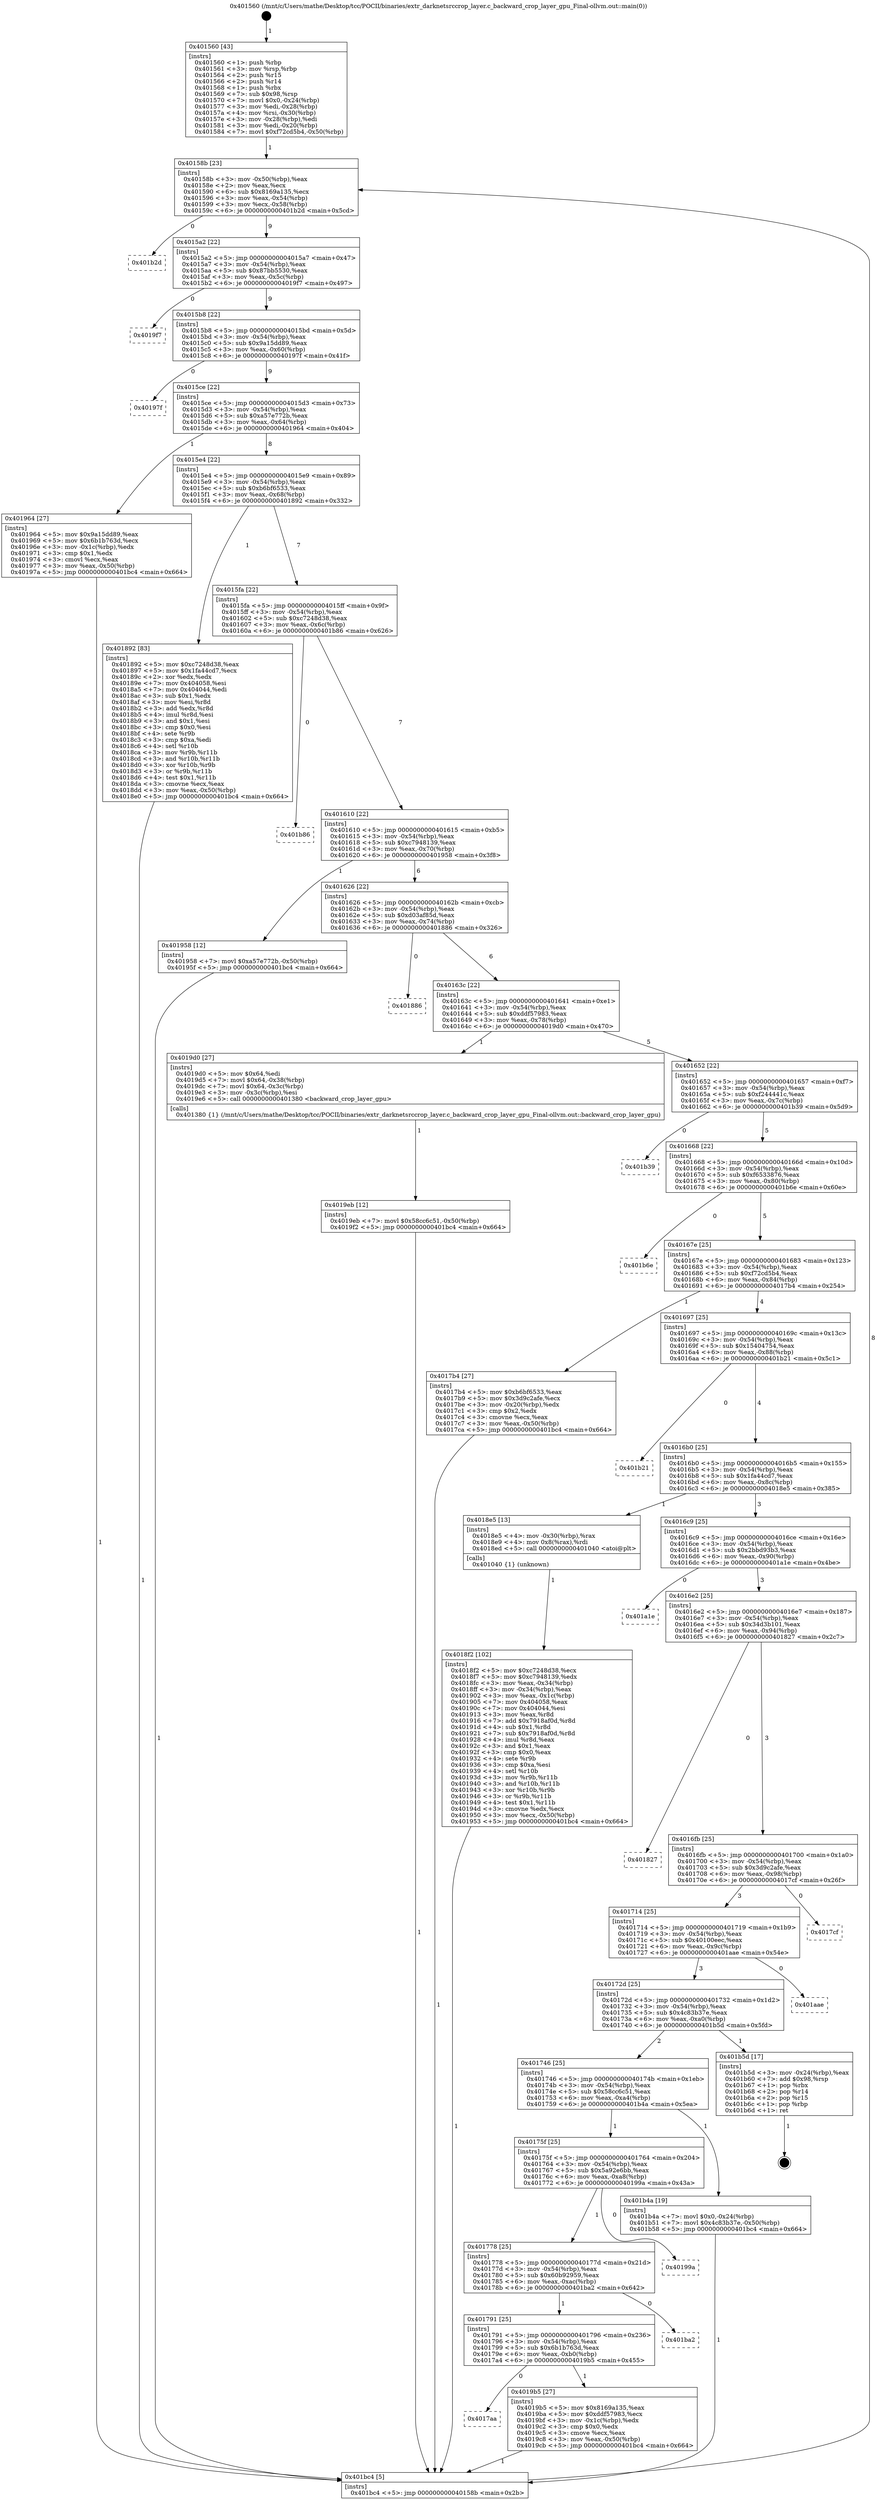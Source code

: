 digraph "0x401560" {
  label = "0x401560 (/mnt/c/Users/mathe/Desktop/tcc/POCII/binaries/extr_darknetsrccrop_layer.c_backward_crop_layer_gpu_Final-ollvm.out::main(0))"
  labelloc = "t"
  node[shape=record]

  Entry [label="",width=0.3,height=0.3,shape=circle,fillcolor=black,style=filled]
  "0x40158b" [label="{
     0x40158b [23]\l
     | [instrs]\l
     &nbsp;&nbsp;0x40158b \<+3\>: mov -0x50(%rbp),%eax\l
     &nbsp;&nbsp;0x40158e \<+2\>: mov %eax,%ecx\l
     &nbsp;&nbsp;0x401590 \<+6\>: sub $0x8169a135,%ecx\l
     &nbsp;&nbsp;0x401596 \<+3\>: mov %eax,-0x54(%rbp)\l
     &nbsp;&nbsp;0x401599 \<+3\>: mov %ecx,-0x58(%rbp)\l
     &nbsp;&nbsp;0x40159c \<+6\>: je 0000000000401b2d \<main+0x5cd\>\l
  }"]
  "0x401b2d" [label="{
     0x401b2d\l
  }", style=dashed]
  "0x4015a2" [label="{
     0x4015a2 [22]\l
     | [instrs]\l
     &nbsp;&nbsp;0x4015a2 \<+5\>: jmp 00000000004015a7 \<main+0x47\>\l
     &nbsp;&nbsp;0x4015a7 \<+3\>: mov -0x54(%rbp),%eax\l
     &nbsp;&nbsp;0x4015aa \<+5\>: sub $0x87bb5530,%eax\l
     &nbsp;&nbsp;0x4015af \<+3\>: mov %eax,-0x5c(%rbp)\l
     &nbsp;&nbsp;0x4015b2 \<+6\>: je 00000000004019f7 \<main+0x497\>\l
  }"]
  Exit [label="",width=0.3,height=0.3,shape=circle,fillcolor=black,style=filled,peripheries=2]
  "0x4019f7" [label="{
     0x4019f7\l
  }", style=dashed]
  "0x4015b8" [label="{
     0x4015b8 [22]\l
     | [instrs]\l
     &nbsp;&nbsp;0x4015b8 \<+5\>: jmp 00000000004015bd \<main+0x5d\>\l
     &nbsp;&nbsp;0x4015bd \<+3\>: mov -0x54(%rbp),%eax\l
     &nbsp;&nbsp;0x4015c0 \<+5\>: sub $0x9a15dd89,%eax\l
     &nbsp;&nbsp;0x4015c5 \<+3\>: mov %eax,-0x60(%rbp)\l
     &nbsp;&nbsp;0x4015c8 \<+6\>: je 000000000040197f \<main+0x41f\>\l
  }"]
  "0x4019eb" [label="{
     0x4019eb [12]\l
     | [instrs]\l
     &nbsp;&nbsp;0x4019eb \<+7\>: movl $0x58cc6c51,-0x50(%rbp)\l
     &nbsp;&nbsp;0x4019f2 \<+5\>: jmp 0000000000401bc4 \<main+0x664\>\l
  }"]
  "0x40197f" [label="{
     0x40197f\l
  }", style=dashed]
  "0x4015ce" [label="{
     0x4015ce [22]\l
     | [instrs]\l
     &nbsp;&nbsp;0x4015ce \<+5\>: jmp 00000000004015d3 \<main+0x73\>\l
     &nbsp;&nbsp;0x4015d3 \<+3\>: mov -0x54(%rbp),%eax\l
     &nbsp;&nbsp;0x4015d6 \<+5\>: sub $0xa57e772b,%eax\l
     &nbsp;&nbsp;0x4015db \<+3\>: mov %eax,-0x64(%rbp)\l
     &nbsp;&nbsp;0x4015de \<+6\>: je 0000000000401964 \<main+0x404\>\l
  }"]
  "0x4017aa" [label="{
     0x4017aa\l
  }", style=dashed]
  "0x401964" [label="{
     0x401964 [27]\l
     | [instrs]\l
     &nbsp;&nbsp;0x401964 \<+5\>: mov $0x9a15dd89,%eax\l
     &nbsp;&nbsp;0x401969 \<+5\>: mov $0x6b1b763d,%ecx\l
     &nbsp;&nbsp;0x40196e \<+3\>: mov -0x1c(%rbp),%edx\l
     &nbsp;&nbsp;0x401971 \<+3\>: cmp $0x1,%edx\l
     &nbsp;&nbsp;0x401974 \<+3\>: cmovl %ecx,%eax\l
     &nbsp;&nbsp;0x401977 \<+3\>: mov %eax,-0x50(%rbp)\l
     &nbsp;&nbsp;0x40197a \<+5\>: jmp 0000000000401bc4 \<main+0x664\>\l
  }"]
  "0x4015e4" [label="{
     0x4015e4 [22]\l
     | [instrs]\l
     &nbsp;&nbsp;0x4015e4 \<+5\>: jmp 00000000004015e9 \<main+0x89\>\l
     &nbsp;&nbsp;0x4015e9 \<+3\>: mov -0x54(%rbp),%eax\l
     &nbsp;&nbsp;0x4015ec \<+5\>: sub $0xb6bf6533,%eax\l
     &nbsp;&nbsp;0x4015f1 \<+3\>: mov %eax,-0x68(%rbp)\l
     &nbsp;&nbsp;0x4015f4 \<+6\>: je 0000000000401892 \<main+0x332\>\l
  }"]
  "0x4019b5" [label="{
     0x4019b5 [27]\l
     | [instrs]\l
     &nbsp;&nbsp;0x4019b5 \<+5\>: mov $0x8169a135,%eax\l
     &nbsp;&nbsp;0x4019ba \<+5\>: mov $0xddf57983,%ecx\l
     &nbsp;&nbsp;0x4019bf \<+3\>: mov -0x1c(%rbp),%edx\l
     &nbsp;&nbsp;0x4019c2 \<+3\>: cmp $0x0,%edx\l
     &nbsp;&nbsp;0x4019c5 \<+3\>: cmove %ecx,%eax\l
     &nbsp;&nbsp;0x4019c8 \<+3\>: mov %eax,-0x50(%rbp)\l
     &nbsp;&nbsp;0x4019cb \<+5\>: jmp 0000000000401bc4 \<main+0x664\>\l
  }"]
  "0x401892" [label="{
     0x401892 [83]\l
     | [instrs]\l
     &nbsp;&nbsp;0x401892 \<+5\>: mov $0xc7248d38,%eax\l
     &nbsp;&nbsp;0x401897 \<+5\>: mov $0x1fa44cd7,%ecx\l
     &nbsp;&nbsp;0x40189c \<+2\>: xor %edx,%edx\l
     &nbsp;&nbsp;0x40189e \<+7\>: mov 0x404058,%esi\l
     &nbsp;&nbsp;0x4018a5 \<+7\>: mov 0x404044,%edi\l
     &nbsp;&nbsp;0x4018ac \<+3\>: sub $0x1,%edx\l
     &nbsp;&nbsp;0x4018af \<+3\>: mov %esi,%r8d\l
     &nbsp;&nbsp;0x4018b2 \<+3\>: add %edx,%r8d\l
     &nbsp;&nbsp;0x4018b5 \<+4\>: imul %r8d,%esi\l
     &nbsp;&nbsp;0x4018b9 \<+3\>: and $0x1,%esi\l
     &nbsp;&nbsp;0x4018bc \<+3\>: cmp $0x0,%esi\l
     &nbsp;&nbsp;0x4018bf \<+4\>: sete %r9b\l
     &nbsp;&nbsp;0x4018c3 \<+3\>: cmp $0xa,%edi\l
     &nbsp;&nbsp;0x4018c6 \<+4\>: setl %r10b\l
     &nbsp;&nbsp;0x4018ca \<+3\>: mov %r9b,%r11b\l
     &nbsp;&nbsp;0x4018cd \<+3\>: and %r10b,%r11b\l
     &nbsp;&nbsp;0x4018d0 \<+3\>: xor %r10b,%r9b\l
     &nbsp;&nbsp;0x4018d3 \<+3\>: or %r9b,%r11b\l
     &nbsp;&nbsp;0x4018d6 \<+4\>: test $0x1,%r11b\l
     &nbsp;&nbsp;0x4018da \<+3\>: cmovne %ecx,%eax\l
     &nbsp;&nbsp;0x4018dd \<+3\>: mov %eax,-0x50(%rbp)\l
     &nbsp;&nbsp;0x4018e0 \<+5\>: jmp 0000000000401bc4 \<main+0x664\>\l
  }"]
  "0x4015fa" [label="{
     0x4015fa [22]\l
     | [instrs]\l
     &nbsp;&nbsp;0x4015fa \<+5\>: jmp 00000000004015ff \<main+0x9f\>\l
     &nbsp;&nbsp;0x4015ff \<+3\>: mov -0x54(%rbp),%eax\l
     &nbsp;&nbsp;0x401602 \<+5\>: sub $0xc7248d38,%eax\l
     &nbsp;&nbsp;0x401607 \<+3\>: mov %eax,-0x6c(%rbp)\l
     &nbsp;&nbsp;0x40160a \<+6\>: je 0000000000401b86 \<main+0x626\>\l
  }"]
  "0x401791" [label="{
     0x401791 [25]\l
     | [instrs]\l
     &nbsp;&nbsp;0x401791 \<+5\>: jmp 0000000000401796 \<main+0x236\>\l
     &nbsp;&nbsp;0x401796 \<+3\>: mov -0x54(%rbp),%eax\l
     &nbsp;&nbsp;0x401799 \<+5\>: sub $0x6b1b763d,%eax\l
     &nbsp;&nbsp;0x40179e \<+6\>: mov %eax,-0xb0(%rbp)\l
     &nbsp;&nbsp;0x4017a4 \<+6\>: je 00000000004019b5 \<main+0x455\>\l
  }"]
  "0x401b86" [label="{
     0x401b86\l
  }", style=dashed]
  "0x401610" [label="{
     0x401610 [22]\l
     | [instrs]\l
     &nbsp;&nbsp;0x401610 \<+5\>: jmp 0000000000401615 \<main+0xb5\>\l
     &nbsp;&nbsp;0x401615 \<+3\>: mov -0x54(%rbp),%eax\l
     &nbsp;&nbsp;0x401618 \<+5\>: sub $0xc7948139,%eax\l
     &nbsp;&nbsp;0x40161d \<+3\>: mov %eax,-0x70(%rbp)\l
     &nbsp;&nbsp;0x401620 \<+6\>: je 0000000000401958 \<main+0x3f8\>\l
  }"]
  "0x401ba2" [label="{
     0x401ba2\l
  }", style=dashed]
  "0x401958" [label="{
     0x401958 [12]\l
     | [instrs]\l
     &nbsp;&nbsp;0x401958 \<+7\>: movl $0xa57e772b,-0x50(%rbp)\l
     &nbsp;&nbsp;0x40195f \<+5\>: jmp 0000000000401bc4 \<main+0x664\>\l
  }"]
  "0x401626" [label="{
     0x401626 [22]\l
     | [instrs]\l
     &nbsp;&nbsp;0x401626 \<+5\>: jmp 000000000040162b \<main+0xcb\>\l
     &nbsp;&nbsp;0x40162b \<+3\>: mov -0x54(%rbp),%eax\l
     &nbsp;&nbsp;0x40162e \<+5\>: sub $0xd03af85d,%eax\l
     &nbsp;&nbsp;0x401633 \<+3\>: mov %eax,-0x74(%rbp)\l
     &nbsp;&nbsp;0x401636 \<+6\>: je 0000000000401886 \<main+0x326\>\l
  }"]
  "0x401778" [label="{
     0x401778 [25]\l
     | [instrs]\l
     &nbsp;&nbsp;0x401778 \<+5\>: jmp 000000000040177d \<main+0x21d\>\l
     &nbsp;&nbsp;0x40177d \<+3\>: mov -0x54(%rbp),%eax\l
     &nbsp;&nbsp;0x401780 \<+5\>: sub $0x60b92959,%eax\l
     &nbsp;&nbsp;0x401785 \<+6\>: mov %eax,-0xac(%rbp)\l
     &nbsp;&nbsp;0x40178b \<+6\>: je 0000000000401ba2 \<main+0x642\>\l
  }"]
  "0x401886" [label="{
     0x401886\l
  }", style=dashed]
  "0x40163c" [label="{
     0x40163c [22]\l
     | [instrs]\l
     &nbsp;&nbsp;0x40163c \<+5\>: jmp 0000000000401641 \<main+0xe1\>\l
     &nbsp;&nbsp;0x401641 \<+3\>: mov -0x54(%rbp),%eax\l
     &nbsp;&nbsp;0x401644 \<+5\>: sub $0xddf57983,%eax\l
     &nbsp;&nbsp;0x401649 \<+3\>: mov %eax,-0x78(%rbp)\l
     &nbsp;&nbsp;0x40164c \<+6\>: je 00000000004019d0 \<main+0x470\>\l
  }"]
  "0x40199a" [label="{
     0x40199a\l
  }", style=dashed]
  "0x4019d0" [label="{
     0x4019d0 [27]\l
     | [instrs]\l
     &nbsp;&nbsp;0x4019d0 \<+5\>: mov $0x64,%edi\l
     &nbsp;&nbsp;0x4019d5 \<+7\>: movl $0x64,-0x38(%rbp)\l
     &nbsp;&nbsp;0x4019dc \<+7\>: movl $0x64,-0x3c(%rbp)\l
     &nbsp;&nbsp;0x4019e3 \<+3\>: mov -0x3c(%rbp),%esi\l
     &nbsp;&nbsp;0x4019e6 \<+5\>: call 0000000000401380 \<backward_crop_layer_gpu\>\l
     | [calls]\l
     &nbsp;&nbsp;0x401380 \{1\} (/mnt/c/Users/mathe/Desktop/tcc/POCII/binaries/extr_darknetsrccrop_layer.c_backward_crop_layer_gpu_Final-ollvm.out::backward_crop_layer_gpu)\l
  }"]
  "0x401652" [label="{
     0x401652 [22]\l
     | [instrs]\l
     &nbsp;&nbsp;0x401652 \<+5\>: jmp 0000000000401657 \<main+0xf7\>\l
     &nbsp;&nbsp;0x401657 \<+3\>: mov -0x54(%rbp),%eax\l
     &nbsp;&nbsp;0x40165a \<+5\>: sub $0xf244441c,%eax\l
     &nbsp;&nbsp;0x40165f \<+3\>: mov %eax,-0x7c(%rbp)\l
     &nbsp;&nbsp;0x401662 \<+6\>: je 0000000000401b39 \<main+0x5d9\>\l
  }"]
  "0x40175f" [label="{
     0x40175f [25]\l
     | [instrs]\l
     &nbsp;&nbsp;0x40175f \<+5\>: jmp 0000000000401764 \<main+0x204\>\l
     &nbsp;&nbsp;0x401764 \<+3\>: mov -0x54(%rbp),%eax\l
     &nbsp;&nbsp;0x401767 \<+5\>: sub $0x5a92e6bb,%eax\l
     &nbsp;&nbsp;0x40176c \<+6\>: mov %eax,-0xa8(%rbp)\l
     &nbsp;&nbsp;0x401772 \<+6\>: je 000000000040199a \<main+0x43a\>\l
  }"]
  "0x401b39" [label="{
     0x401b39\l
  }", style=dashed]
  "0x401668" [label="{
     0x401668 [22]\l
     | [instrs]\l
     &nbsp;&nbsp;0x401668 \<+5\>: jmp 000000000040166d \<main+0x10d\>\l
     &nbsp;&nbsp;0x40166d \<+3\>: mov -0x54(%rbp),%eax\l
     &nbsp;&nbsp;0x401670 \<+5\>: sub $0xf6533876,%eax\l
     &nbsp;&nbsp;0x401675 \<+3\>: mov %eax,-0x80(%rbp)\l
     &nbsp;&nbsp;0x401678 \<+6\>: je 0000000000401b6e \<main+0x60e\>\l
  }"]
  "0x401b4a" [label="{
     0x401b4a [19]\l
     | [instrs]\l
     &nbsp;&nbsp;0x401b4a \<+7\>: movl $0x0,-0x24(%rbp)\l
     &nbsp;&nbsp;0x401b51 \<+7\>: movl $0x4c83b37e,-0x50(%rbp)\l
     &nbsp;&nbsp;0x401b58 \<+5\>: jmp 0000000000401bc4 \<main+0x664\>\l
  }"]
  "0x401b6e" [label="{
     0x401b6e\l
  }", style=dashed]
  "0x40167e" [label="{
     0x40167e [25]\l
     | [instrs]\l
     &nbsp;&nbsp;0x40167e \<+5\>: jmp 0000000000401683 \<main+0x123\>\l
     &nbsp;&nbsp;0x401683 \<+3\>: mov -0x54(%rbp),%eax\l
     &nbsp;&nbsp;0x401686 \<+5\>: sub $0xf72cd5b4,%eax\l
     &nbsp;&nbsp;0x40168b \<+6\>: mov %eax,-0x84(%rbp)\l
     &nbsp;&nbsp;0x401691 \<+6\>: je 00000000004017b4 \<main+0x254\>\l
  }"]
  "0x401746" [label="{
     0x401746 [25]\l
     | [instrs]\l
     &nbsp;&nbsp;0x401746 \<+5\>: jmp 000000000040174b \<main+0x1eb\>\l
     &nbsp;&nbsp;0x40174b \<+3\>: mov -0x54(%rbp),%eax\l
     &nbsp;&nbsp;0x40174e \<+5\>: sub $0x58cc6c51,%eax\l
     &nbsp;&nbsp;0x401753 \<+6\>: mov %eax,-0xa4(%rbp)\l
     &nbsp;&nbsp;0x401759 \<+6\>: je 0000000000401b4a \<main+0x5ea\>\l
  }"]
  "0x4017b4" [label="{
     0x4017b4 [27]\l
     | [instrs]\l
     &nbsp;&nbsp;0x4017b4 \<+5\>: mov $0xb6bf6533,%eax\l
     &nbsp;&nbsp;0x4017b9 \<+5\>: mov $0x3d9c2afe,%ecx\l
     &nbsp;&nbsp;0x4017be \<+3\>: mov -0x20(%rbp),%edx\l
     &nbsp;&nbsp;0x4017c1 \<+3\>: cmp $0x2,%edx\l
     &nbsp;&nbsp;0x4017c4 \<+3\>: cmovne %ecx,%eax\l
     &nbsp;&nbsp;0x4017c7 \<+3\>: mov %eax,-0x50(%rbp)\l
     &nbsp;&nbsp;0x4017ca \<+5\>: jmp 0000000000401bc4 \<main+0x664\>\l
  }"]
  "0x401697" [label="{
     0x401697 [25]\l
     | [instrs]\l
     &nbsp;&nbsp;0x401697 \<+5\>: jmp 000000000040169c \<main+0x13c\>\l
     &nbsp;&nbsp;0x40169c \<+3\>: mov -0x54(%rbp),%eax\l
     &nbsp;&nbsp;0x40169f \<+5\>: sub $0x15404754,%eax\l
     &nbsp;&nbsp;0x4016a4 \<+6\>: mov %eax,-0x88(%rbp)\l
     &nbsp;&nbsp;0x4016aa \<+6\>: je 0000000000401b21 \<main+0x5c1\>\l
  }"]
  "0x401bc4" [label="{
     0x401bc4 [5]\l
     | [instrs]\l
     &nbsp;&nbsp;0x401bc4 \<+5\>: jmp 000000000040158b \<main+0x2b\>\l
  }"]
  "0x401560" [label="{
     0x401560 [43]\l
     | [instrs]\l
     &nbsp;&nbsp;0x401560 \<+1\>: push %rbp\l
     &nbsp;&nbsp;0x401561 \<+3\>: mov %rsp,%rbp\l
     &nbsp;&nbsp;0x401564 \<+2\>: push %r15\l
     &nbsp;&nbsp;0x401566 \<+2\>: push %r14\l
     &nbsp;&nbsp;0x401568 \<+1\>: push %rbx\l
     &nbsp;&nbsp;0x401569 \<+7\>: sub $0x98,%rsp\l
     &nbsp;&nbsp;0x401570 \<+7\>: movl $0x0,-0x24(%rbp)\l
     &nbsp;&nbsp;0x401577 \<+3\>: mov %edi,-0x28(%rbp)\l
     &nbsp;&nbsp;0x40157a \<+4\>: mov %rsi,-0x30(%rbp)\l
     &nbsp;&nbsp;0x40157e \<+3\>: mov -0x28(%rbp),%edi\l
     &nbsp;&nbsp;0x401581 \<+3\>: mov %edi,-0x20(%rbp)\l
     &nbsp;&nbsp;0x401584 \<+7\>: movl $0xf72cd5b4,-0x50(%rbp)\l
  }"]
  "0x401b5d" [label="{
     0x401b5d [17]\l
     | [instrs]\l
     &nbsp;&nbsp;0x401b5d \<+3\>: mov -0x24(%rbp),%eax\l
     &nbsp;&nbsp;0x401b60 \<+7\>: add $0x98,%rsp\l
     &nbsp;&nbsp;0x401b67 \<+1\>: pop %rbx\l
     &nbsp;&nbsp;0x401b68 \<+2\>: pop %r14\l
     &nbsp;&nbsp;0x401b6a \<+2\>: pop %r15\l
     &nbsp;&nbsp;0x401b6c \<+1\>: pop %rbp\l
     &nbsp;&nbsp;0x401b6d \<+1\>: ret\l
  }"]
  "0x401b21" [label="{
     0x401b21\l
  }", style=dashed]
  "0x4016b0" [label="{
     0x4016b0 [25]\l
     | [instrs]\l
     &nbsp;&nbsp;0x4016b0 \<+5\>: jmp 00000000004016b5 \<main+0x155\>\l
     &nbsp;&nbsp;0x4016b5 \<+3\>: mov -0x54(%rbp),%eax\l
     &nbsp;&nbsp;0x4016b8 \<+5\>: sub $0x1fa44cd7,%eax\l
     &nbsp;&nbsp;0x4016bd \<+6\>: mov %eax,-0x8c(%rbp)\l
     &nbsp;&nbsp;0x4016c3 \<+6\>: je 00000000004018e5 \<main+0x385\>\l
  }"]
  "0x40172d" [label="{
     0x40172d [25]\l
     | [instrs]\l
     &nbsp;&nbsp;0x40172d \<+5\>: jmp 0000000000401732 \<main+0x1d2\>\l
     &nbsp;&nbsp;0x401732 \<+3\>: mov -0x54(%rbp),%eax\l
     &nbsp;&nbsp;0x401735 \<+5\>: sub $0x4c83b37e,%eax\l
     &nbsp;&nbsp;0x40173a \<+6\>: mov %eax,-0xa0(%rbp)\l
     &nbsp;&nbsp;0x401740 \<+6\>: je 0000000000401b5d \<main+0x5fd\>\l
  }"]
  "0x4018e5" [label="{
     0x4018e5 [13]\l
     | [instrs]\l
     &nbsp;&nbsp;0x4018e5 \<+4\>: mov -0x30(%rbp),%rax\l
     &nbsp;&nbsp;0x4018e9 \<+4\>: mov 0x8(%rax),%rdi\l
     &nbsp;&nbsp;0x4018ed \<+5\>: call 0000000000401040 \<atoi@plt\>\l
     | [calls]\l
     &nbsp;&nbsp;0x401040 \{1\} (unknown)\l
  }"]
  "0x4016c9" [label="{
     0x4016c9 [25]\l
     | [instrs]\l
     &nbsp;&nbsp;0x4016c9 \<+5\>: jmp 00000000004016ce \<main+0x16e\>\l
     &nbsp;&nbsp;0x4016ce \<+3\>: mov -0x54(%rbp),%eax\l
     &nbsp;&nbsp;0x4016d1 \<+5\>: sub $0x2bbd93b3,%eax\l
     &nbsp;&nbsp;0x4016d6 \<+6\>: mov %eax,-0x90(%rbp)\l
     &nbsp;&nbsp;0x4016dc \<+6\>: je 0000000000401a1e \<main+0x4be\>\l
  }"]
  "0x4018f2" [label="{
     0x4018f2 [102]\l
     | [instrs]\l
     &nbsp;&nbsp;0x4018f2 \<+5\>: mov $0xc7248d38,%ecx\l
     &nbsp;&nbsp;0x4018f7 \<+5\>: mov $0xc7948139,%edx\l
     &nbsp;&nbsp;0x4018fc \<+3\>: mov %eax,-0x34(%rbp)\l
     &nbsp;&nbsp;0x4018ff \<+3\>: mov -0x34(%rbp),%eax\l
     &nbsp;&nbsp;0x401902 \<+3\>: mov %eax,-0x1c(%rbp)\l
     &nbsp;&nbsp;0x401905 \<+7\>: mov 0x404058,%eax\l
     &nbsp;&nbsp;0x40190c \<+7\>: mov 0x404044,%esi\l
     &nbsp;&nbsp;0x401913 \<+3\>: mov %eax,%r8d\l
     &nbsp;&nbsp;0x401916 \<+7\>: add $0x7918af0d,%r8d\l
     &nbsp;&nbsp;0x40191d \<+4\>: sub $0x1,%r8d\l
     &nbsp;&nbsp;0x401921 \<+7\>: sub $0x7918af0d,%r8d\l
     &nbsp;&nbsp;0x401928 \<+4\>: imul %r8d,%eax\l
     &nbsp;&nbsp;0x40192c \<+3\>: and $0x1,%eax\l
     &nbsp;&nbsp;0x40192f \<+3\>: cmp $0x0,%eax\l
     &nbsp;&nbsp;0x401932 \<+4\>: sete %r9b\l
     &nbsp;&nbsp;0x401936 \<+3\>: cmp $0xa,%esi\l
     &nbsp;&nbsp;0x401939 \<+4\>: setl %r10b\l
     &nbsp;&nbsp;0x40193d \<+3\>: mov %r9b,%r11b\l
     &nbsp;&nbsp;0x401940 \<+3\>: and %r10b,%r11b\l
     &nbsp;&nbsp;0x401943 \<+3\>: xor %r10b,%r9b\l
     &nbsp;&nbsp;0x401946 \<+3\>: or %r9b,%r11b\l
     &nbsp;&nbsp;0x401949 \<+4\>: test $0x1,%r11b\l
     &nbsp;&nbsp;0x40194d \<+3\>: cmovne %edx,%ecx\l
     &nbsp;&nbsp;0x401950 \<+3\>: mov %ecx,-0x50(%rbp)\l
     &nbsp;&nbsp;0x401953 \<+5\>: jmp 0000000000401bc4 \<main+0x664\>\l
  }"]
  "0x401aae" [label="{
     0x401aae\l
  }", style=dashed]
  "0x401a1e" [label="{
     0x401a1e\l
  }", style=dashed]
  "0x4016e2" [label="{
     0x4016e2 [25]\l
     | [instrs]\l
     &nbsp;&nbsp;0x4016e2 \<+5\>: jmp 00000000004016e7 \<main+0x187\>\l
     &nbsp;&nbsp;0x4016e7 \<+3\>: mov -0x54(%rbp),%eax\l
     &nbsp;&nbsp;0x4016ea \<+5\>: sub $0x34d3b101,%eax\l
     &nbsp;&nbsp;0x4016ef \<+6\>: mov %eax,-0x94(%rbp)\l
     &nbsp;&nbsp;0x4016f5 \<+6\>: je 0000000000401827 \<main+0x2c7\>\l
  }"]
  "0x401714" [label="{
     0x401714 [25]\l
     | [instrs]\l
     &nbsp;&nbsp;0x401714 \<+5\>: jmp 0000000000401719 \<main+0x1b9\>\l
     &nbsp;&nbsp;0x401719 \<+3\>: mov -0x54(%rbp),%eax\l
     &nbsp;&nbsp;0x40171c \<+5\>: sub $0x40100eec,%eax\l
     &nbsp;&nbsp;0x401721 \<+6\>: mov %eax,-0x9c(%rbp)\l
     &nbsp;&nbsp;0x401727 \<+6\>: je 0000000000401aae \<main+0x54e\>\l
  }"]
  "0x401827" [label="{
     0x401827\l
  }", style=dashed]
  "0x4016fb" [label="{
     0x4016fb [25]\l
     | [instrs]\l
     &nbsp;&nbsp;0x4016fb \<+5\>: jmp 0000000000401700 \<main+0x1a0\>\l
     &nbsp;&nbsp;0x401700 \<+3\>: mov -0x54(%rbp),%eax\l
     &nbsp;&nbsp;0x401703 \<+5\>: sub $0x3d9c2afe,%eax\l
     &nbsp;&nbsp;0x401708 \<+6\>: mov %eax,-0x98(%rbp)\l
     &nbsp;&nbsp;0x40170e \<+6\>: je 00000000004017cf \<main+0x26f\>\l
  }"]
  "0x4017cf" [label="{
     0x4017cf\l
  }", style=dashed]
  Entry -> "0x401560" [label=" 1"]
  "0x40158b" -> "0x401b2d" [label=" 0"]
  "0x40158b" -> "0x4015a2" [label=" 9"]
  "0x401b5d" -> Exit [label=" 1"]
  "0x4015a2" -> "0x4019f7" [label=" 0"]
  "0x4015a2" -> "0x4015b8" [label=" 9"]
  "0x401b4a" -> "0x401bc4" [label=" 1"]
  "0x4015b8" -> "0x40197f" [label=" 0"]
  "0x4015b8" -> "0x4015ce" [label=" 9"]
  "0x4019eb" -> "0x401bc4" [label=" 1"]
  "0x4015ce" -> "0x401964" [label=" 1"]
  "0x4015ce" -> "0x4015e4" [label=" 8"]
  "0x4019d0" -> "0x4019eb" [label=" 1"]
  "0x4015e4" -> "0x401892" [label=" 1"]
  "0x4015e4" -> "0x4015fa" [label=" 7"]
  "0x4019b5" -> "0x401bc4" [label=" 1"]
  "0x4015fa" -> "0x401b86" [label=" 0"]
  "0x4015fa" -> "0x401610" [label=" 7"]
  "0x401791" -> "0x4019b5" [label=" 1"]
  "0x401610" -> "0x401958" [label=" 1"]
  "0x401610" -> "0x401626" [label=" 6"]
  "0x401791" -> "0x4017aa" [label=" 0"]
  "0x401626" -> "0x401886" [label=" 0"]
  "0x401626" -> "0x40163c" [label=" 6"]
  "0x401778" -> "0x401ba2" [label=" 0"]
  "0x40163c" -> "0x4019d0" [label=" 1"]
  "0x40163c" -> "0x401652" [label=" 5"]
  "0x401778" -> "0x401791" [label=" 1"]
  "0x401652" -> "0x401b39" [label=" 0"]
  "0x401652" -> "0x401668" [label=" 5"]
  "0x40175f" -> "0x40199a" [label=" 0"]
  "0x401668" -> "0x401b6e" [label=" 0"]
  "0x401668" -> "0x40167e" [label=" 5"]
  "0x40175f" -> "0x401778" [label=" 1"]
  "0x40167e" -> "0x4017b4" [label=" 1"]
  "0x40167e" -> "0x401697" [label=" 4"]
  "0x4017b4" -> "0x401bc4" [label=" 1"]
  "0x401560" -> "0x40158b" [label=" 1"]
  "0x401bc4" -> "0x40158b" [label=" 8"]
  "0x401892" -> "0x401bc4" [label=" 1"]
  "0x401746" -> "0x401b4a" [label=" 1"]
  "0x401697" -> "0x401b21" [label=" 0"]
  "0x401697" -> "0x4016b0" [label=" 4"]
  "0x401746" -> "0x40175f" [label=" 1"]
  "0x4016b0" -> "0x4018e5" [label=" 1"]
  "0x4016b0" -> "0x4016c9" [label=" 3"]
  "0x4018e5" -> "0x4018f2" [label=" 1"]
  "0x4018f2" -> "0x401bc4" [label=" 1"]
  "0x401958" -> "0x401bc4" [label=" 1"]
  "0x401964" -> "0x401bc4" [label=" 1"]
  "0x40172d" -> "0x401b5d" [label=" 1"]
  "0x4016c9" -> "0x401a1e" [label=" 0"]
  "0x4016c9" -> "0x4016e2" [label=" 3"]
  "0x40172d" -> "0x401746" [label=" 2"]
  "0x4016e2" -> "0x401827" [label=" 0"]
  "0x4016e2" -> "0x4016fb" [label=" 3"]
  "0x401714" -> "0x401aae" [label=" 0"]
  "0x4016fb" -> "0x4017cf" [label=" 0"]
  "0x4016fb" -> "0x401714" [label=" 3"]
  "0x401714" -> "0x40172d" [label=" 3"]
}
